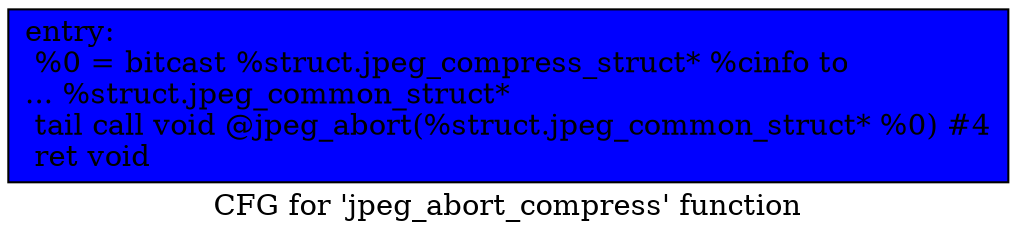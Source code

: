 digraph "CFG for 'jpeg_abort_compress' function" {
	label="CFG for 'jpeg_abort_compress' function";

	Node0x67309d0 [shape=record, style = filled, fillcolor = blue, label="{entry:\l  %0 = bitcast %struct.jpeg_compress_struct* %cinfo to\l... %struct.jpeg_common_struct*\l  tail call void @jpeg_abort(%struct.jpeg_common_struct* %0) #4\l  ret void\l}"];
}
